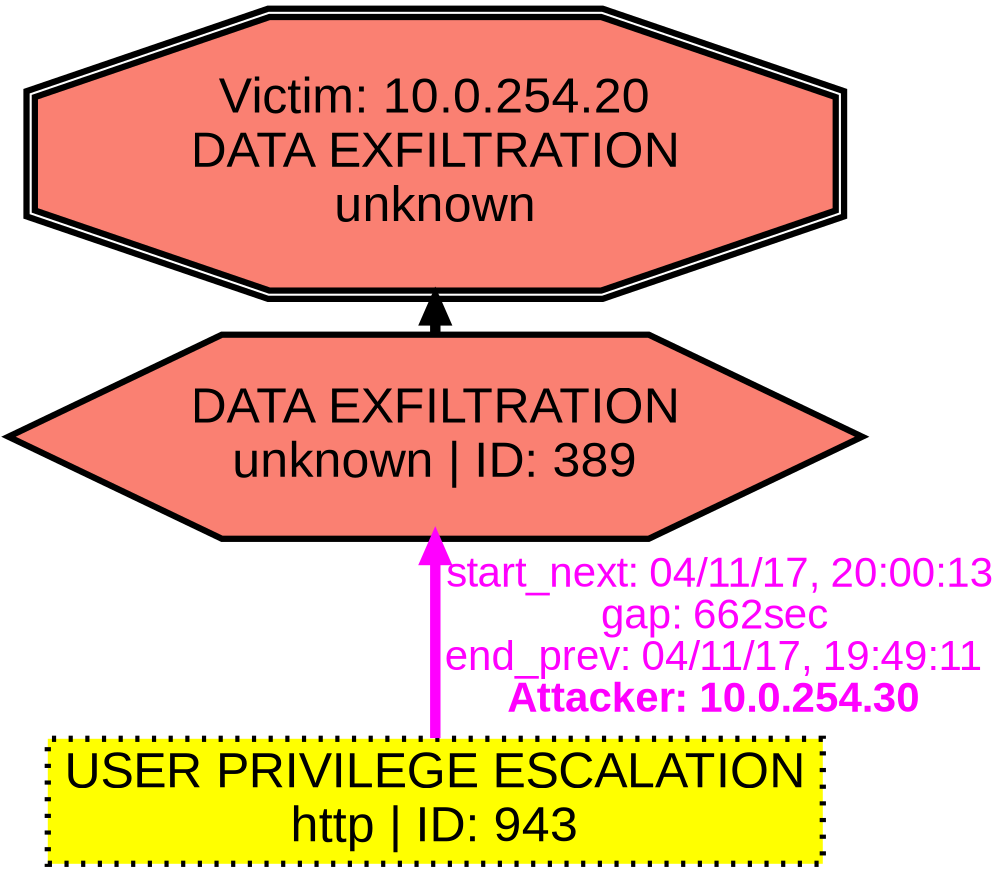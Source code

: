 digraph DATAEXFILTRATIONunknown {
rankdir="BT"; 
 graph [ nodesep="0.1", ranksep="0.02"] 
 node [ fontname=Arial, fontsize=24,penwidth=3]; 
 edge [ fontname=Arial, fontsize=20,penwidth=5 ];
"Victim: 10.0.254.20
DATA EXFILTRATION
unknown" [shape=doubleoctagon, style=filled, fillcolor=salmon];
{ rank = max; "Victim: 10.0.254.20
DATA EXFILTRATION
unknown"}
"DATA EXFILTRATION
unknown | ID: 389" -> "Victim: 10.0.254.20
DATA EXFILTRATION
unknown"
"DATA EXFILTRATION
unknown | ID: 389" [style=filled, fillcolor= salmon]
{ rank=same; "DATA EXFILTRATION
unknown | ID: 389"}
"USER PRIVILEGE ESCALATION
http | ID: 943" [style="dotted,filled", fillcolor= yellow]
"USER PRIVILEGE ESCALATION
http | ID: 943" -> "DATA EXFILTRATION
unknown | ID: 389" [ color=magenta] [label=<<font color="magenta"> start_next: 04/11/17, 20:00:13<br/>gap: 662sec<br/>end_prev: 04/11/17, 19:49:11</font><br/><font color="magenta"><b>Attacker: 10.0.254.30</b></font>>]
"USER PRIVILEGE ESCALATION
http | ID: 943" [shape=box]
"USER PRIVILEGE ESCALATION
http | ID: 943" [tooltip="ET POLICY Outgoing Basic Auth Base64 HTTP Password detected unencrypted
ET POLICY Incoming Basic Auth Base64 HTTP Password detected unencrypted"]
"DATA EXFILTRATION
unknown | ID: 389" [shape=hexagon]
"DATA EXFILTRATION
unknown | ID: 389" [tooltip="ET ATTACK_RESPONSE Possible /etc/passwd via HTTP (linux style)"]
}
